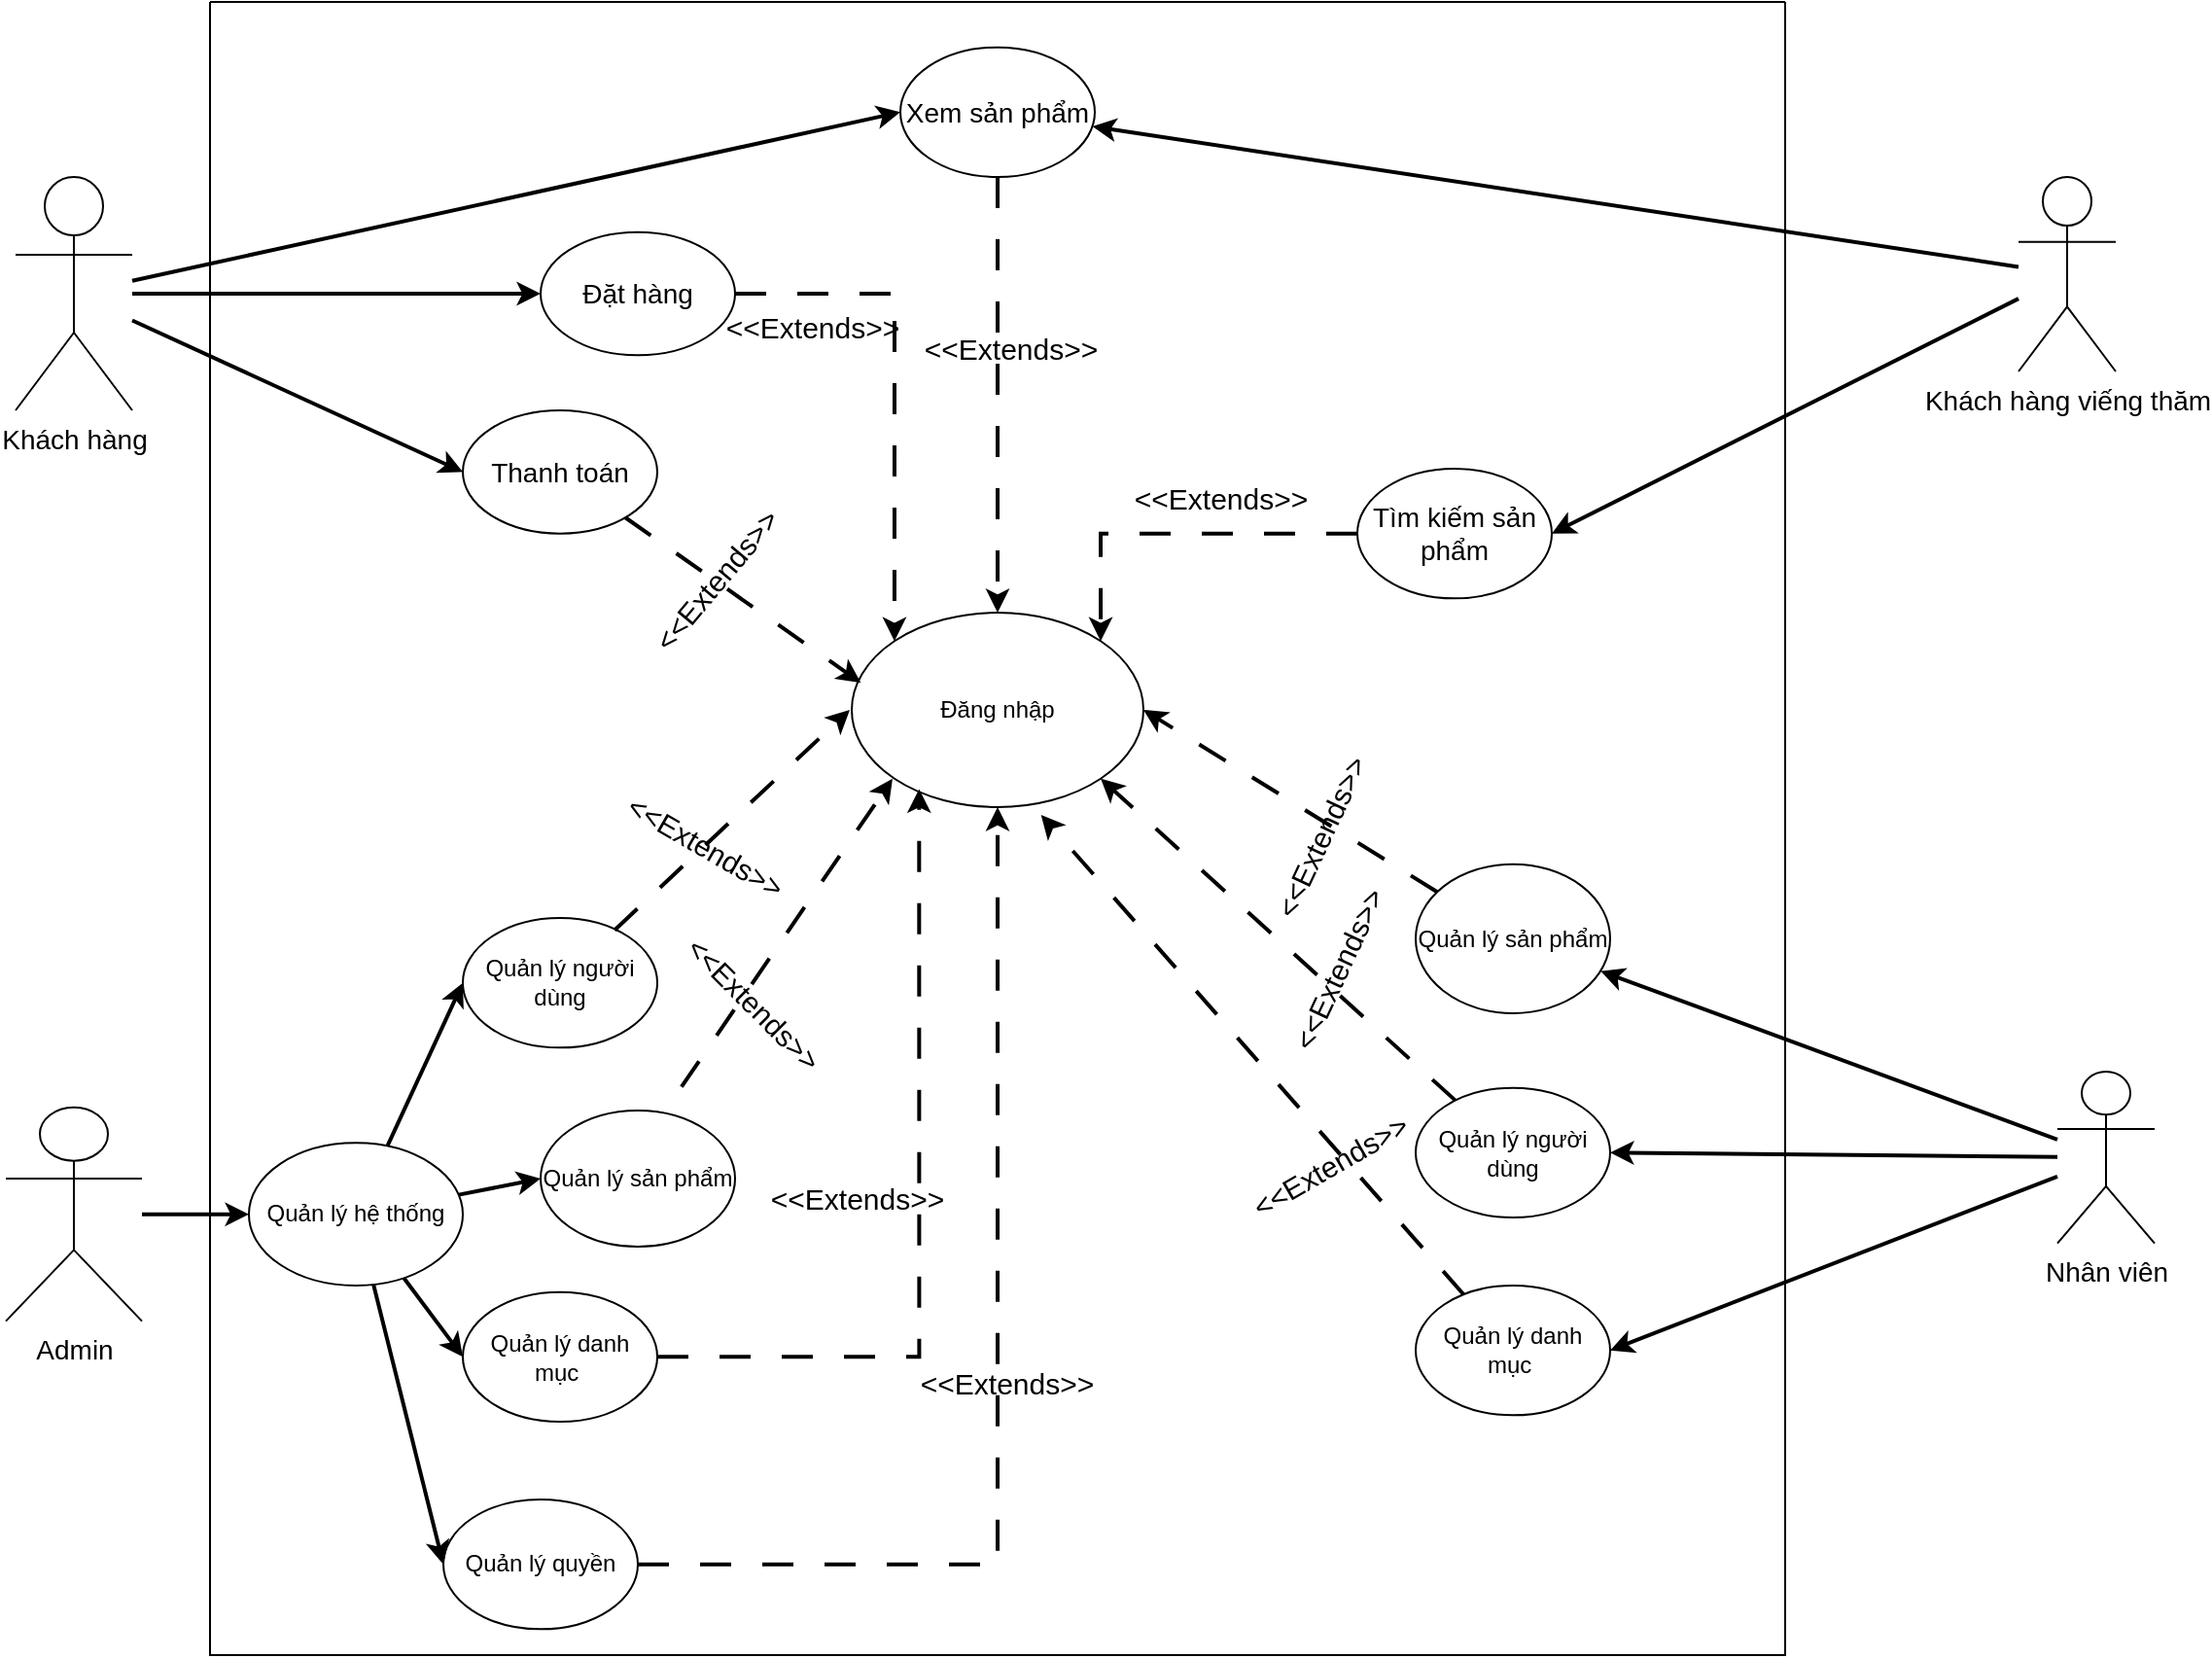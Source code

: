 <mxfile version="26.0.14">
  <diagram name="Trang-1" id="SwO-m5Rw8wf9U1Pacy3l">
    <mxGraphModel dx="1750" dy="928" grid="1" gridSize="10" guides="1" tooltips="1" connect="1" arrows="1" fold="1" page="1" pageScale="1" pageWidth="827" pageHeight="1169" math="0" shadow="0">
      <root>
        <mxCell id="0" />
        <mxCell id="1" parent="0" />
        <mxCell id="01_1tB0qzMDV8nujFLj0-36" style="rounded=0;orthogonalLoop=1;jettySize=auto;html=1;entryX=0;entryY=0.5;entryDx=0;entryDy=0;strokeWidth=2;" edge="1" parent="1" source="01_1tB0qzMDV8nujFLj0-2" target="01_1tB0qzMDV8nujFLj0-32">
          <mxGeometry relative="1" as="geometry" />
        </mxCell>
        <mxCell id="01_1tB0qzMDV8nujFLj0-2" value="&lt;font style=&quot;font-size: 14px;&quot;&gt;Admin&lt;/font&gt;" style="shape=umlActor;verticalLabelPosition=bottom;verticalAlign=top;html=1;outlineConnect=0;" vertex="1" parent="1">
          <mxGeometry x="205" y="648.34" width="70" height="110" as="geometry" />
        </mxCell>
        <mxCell id="01_1tB0qzMDV8nujFLj0-23" style="rounded=0;orthogonalLoop=1;jettySize=auto;html=1;strokeWidth=2;" edge="1" parent="1" source="01_1tB0qzMDV8nujFLj0-15" target="01_1tB0qzMDV8nujFLj0-17">
          <mxGeometry relative="1" as="geometry" />
        </mxCell>
        <mxCell id="01_1tB0qzMDV8nujFLj0-34" style="rounded=0;orthogonalLoop=1;jettySize=auto;html=1;entryX=1;entryY=0.5;entryDx=0;entryDy=0;strokeWidth=2;" edge="1" parent="1" source="01_1tB0qzMDV8nujFLj0-15" target="01_1tB0qzMDV8nujFLj0-16">
          <mxGeometry relative="1" as="geometry" />
        </mxCell>
        <mxCell id="01_1tB0qzMDV8nujFLj0-35" style="rounded=0;orthogonalLoop=1;jettySize=auto;html=1;entryX=1;entryY=0.5;entryDx=0;entryDy=0;strokeWidth=2;" edge="1" parent="1" source="01_1tB0qzMDV8nujFLj0-15" target="01_1tB0qzMDV8nujFLj0-18">
          <mxGeometry relative="1" as="geometry" />
        </mxCell>
        <mxCell id="01_1tB0qzMDV8nujFLj0-15" value="&lt;font style=&quot;font-size: 14px;&quot;&gt;Nhân viên&lt;/font&gt;" style="shape=umlActor;verticalLabelPosition=bottom;verticalAlign=top;html=1;outlineConnect=0;" vertex="1" parent="1">
          <mxGeometry x="1260" y="630" width="50" height="88.34" as="geometry" />
        </mxCell>
        <mxCell id="01_1tB0qzMDV8nujFLj0-72" style="rounded=0;orthogonalLoop=1;jettySize=auto;html=1;entryX=1;entryY=1;entryDx=0;entryDy=0;dashed=1;dashPattern=8 8;strokeWidth=2;" edge="1" parent="1" source="01_1tB0qzMDV8nujFLj0-16" target="01_1tB0qzMDV8nujFLj0-5">
          <mxGeometry relative="1" as="geometry" />
        </mxCell>
        <mxCell id="01_1tB0qzMDV8nujFLj0-16" value="Quản lý người dùng&lt;span style=&quot;color: rgba(0, 0, 0, 0); font-family: monospace; font-size: 0px; text-align: start; text-wrap-mode: nowrap;&quot;&gt;%3CmxGraphModel%3E%3Croot%3E%3CmxCell%20id%3D%220%22%2F%3E%3CmxCell%20id%3D%221%22%20parent%3D%220%22%2F%3E%3CmxCell%20id%3D%222%22%20value%3D%22%C4%90%C4%83ng%20nh%E1%BA%ADp%22%20style%3D%22ellipse%3BwhiteSpace%3Dwrap%3Bhtml%3D1%3B%22%20vertex%3D%221%22%20parent%3D%221%22%3E%3CmxGeometry%20x%3D%22385%22%20y%3D%22331.66%22%20width%3D%22100%22%20height%3D%2266.67%22%20as%3D%22geometry%22%2F%3E%3C%2FmxCell%3E%3C%2Froot%3E%3C%2FmxGraphModel%3E&lt;/span&gt;&lt;span style=&quot;color: rgba(0, 0, 0, 0); font-family: monospace; font-size: 0px; text-align: start; text-wrap-mode: nowrap;&quot;&gt;%3CmxGraphModel%3E%3Croot%3E%3CmxCell%20id%3D%220%22%2F%3E%3CmxCell%20id%3D%221%22%20parent%3D%220%22%2F%3E%3CmxCell%20id%3D%222%22%20value%3D%22%C4%90%C4%83ng%20nh%E1%BA%ADp%22%20style%3D%22ellipse%3BwhiteSpace%3Dwrap%3Bhtml%3D1%3B%22%20vertex%3D%221%22%20parent%3D%221%22%3E%3CmxGeometry%20x%3D%22385%22%20y%3D%22331.66%22%20width%3D%22100%22%20height%3D%2266.67%22%20as%3D%22geometry%22%2F%3E%3C%2FmxCell%3E%3C%2Froot%3E%3C%2FmxGraphModel%3E&lt;/span&gt;" style="ellipse;whiteSpace=wrap;html=1;" vertex="1" parent="1">
          <mxGeometry x="930" y="638.34" width="100" height="66.67" as="geometry" />
        </mxCell>
        <mxCell id="01_1tB0qzMDV8nujFLj0-68" style="rounded=0;orthogonalLoop=1;jettySize=auto;html=1;entryX=1;entryY=0.5;entryDx=0;entryDy=0;strokeWidth=2;dashed=1;dashPattern=8 8;" edge="1" parent="1" source="01_1tB0qzMDV8nujFLj0-17" target="01_1tB0qzMDV8nujFLj0-5">
          <mxGeometry relative="1" as="geometry" />
        </mxCell>
        <mxCell id="01_1tB0qzMDV8nujFLj0-17" value="Quản lý sản phẩm" style="ellipse;whiteSpace=wrap;html=1;" vertex="1" parent="1">
          <mxGeometry x="930" y="523.33" width="100" height="76.67" as="geometry" />
        </mxCell>
        <mxCell id="01_1tB0qzMDV8nujFLj0-18" value="Quản lý danh mục&amp;nbsp;" style="ellipse;whiteSpace=wrap;html=1;" vertex="1" parent="1">
          <mxGeometry x="930" y="740" width="100" height="66.67" as="geometry" />
        </mxCell>
        <mxCell id="01_1tB0qzMDV8nujFLj0-39" style="rounded=0;orthogonalLoop=1;jettySize=auto;html=1;entryX=0;entryY=0.5;entryDx=0;entryDy=0;strokeWidth=2;" edge="1" parent="1" source="01_1tB0qzMDV8nujFLj0-19" target="01_1tB0qzMDV8nujFLj0-38">
          <mxGeometry relative="1" as="geometry" />
        </mxCell>
        <mxCell id="01_1tB0qzMDV8nujFLj0-78" style="rounded=0;orthogonalLoop=1;jettySize=auto;html=1;entryX=0;entryY=0.5;entryDx=0;entryDy=0;strokeWidth=2;" edge="1" parent="1" source="01_1tB0qzMDV8nujFLj0-19" target="01_1tB0qzMDV8nujFLj0-77">
          <mxGeometry relative="1" as="geometry" />
        </mxCell>
        <mxCell id="01_1tB0qzMDV8nujFLj0-79" style="rounded=0;orthogonalLoop=1;jettySize=auto;html=1;entryX=0;entryY=0.5;entryDx=0;entryDy=0;strokeWidth=2;" edge="1" parent="1" source="01_1tB0qzMDV8nujFLj0-19" target="01_1tB0qzMDV8nujFLj0-28">
          <mxGeometry relative="1" as="geometry" />
        </mxCell>
        <mxCell id="01_1tB0qzMDV8nujFLj0-19" value="&lt;font style=&quot;font-size: 14px;&quot;&gt;Khách hàng&lt;/font&gt;" style="shape=umlActor;verticalLabelPosition=bottom;verticalAlign=top;html=1;outlineConnect=0;" vertex="1" parent="1">
          <mxGeometry x="210" y="170" width="60" height="120" as="geometry" />
        </mxCell>
        <mxCell id="01_1tB0qzMDV8nujFLj0-29" style="rounded=0;orthogonalLoop=1;jettySize=auto;html=1;strokeWidth=2;" edge="1" parent="1" source="01_1tB0qzMDV8nujFLj0-26" target="01_1tB0qzMDV8nujFLj0-28">
          <mxGeometry relative="1" as="geometry" />
        </mxCell>
        <mxCell id="01_1tB0qzMDV8nujFLj0-31" style="rounded=0;orthogonalLoop=1;jettySize=auto;html=1;entryX=1;entryY=0.5;entryDx=0;entryDy=0;strokeWidth=2;" edge="1" parent="1" source="01_1tB0qzMDV8nujFLj0-26" target="01_1tB0qzMDV8nujFLj0-30">
          <mxGeometry relative="1" as="geometry" />
        </mxCell>
        <mxCell id="01_1tB0qzMDV8nujFLj0-26" value="&lt;font style=&quot;font-size: 14px;&quot;&gt;Khách hàng viếng thăm&lt;/font&gt;" style="shape=umlActor;verticalLabelPosition=bottom;verticalAlign=top;html=1;outlineConnect=0;" vertex="1" parent="1">
          <mxGeometry x="1240" y="170" width="50" height="100" as="geometry" />
        </mxCell>
        <mxCell id="01_1tB0qzMDV8nujFLj0-45" value="&lt;font style=&quot;font-size: 15px;&quot;&gt;&amp;lt;&amp;lt;Extends&amp;gt;&amp;gt;&lt;/font&gt;" style="text;html=1;align=center;verticalAlign=middle;whiteSpace=wrap;rounded=0;rotation=30;" vertex="1" parent="1">
          <mxGeometry x="535" y="499.33" width="60" height="30" as="geometry" />
        </mxCell>
        <mxCell id="01_1tB0qzMDV8nujFLj0-51" value="" style="swimlane;startSize=0;" vertex="1" parent="1">
          <mxGeometry x="310" y="80" width="810" height="850" as="geometry" />
        </mxCell>
        <mxCell id="01_1tB0qzMDV8nujFLj0-5" value="Đăng nhập" style="ellipse;whiteSpace=wrap;html=1;" vertex="1" parent="01_1tB0qzMDV8nujFLj0-51">
          <mxGeometry x="330" y="314.0" width="150" height="100" as="geometry" />
        </mxCell>
        <mxCell id="01_1tB0qzMDV8nujFLj0-53" value="&lt;font style=&quot;font-size: 15px;&quot;&gt;&amp;lt;&amp;lt;Extends&amp;gt;&amp;gt;&lt;/font&gt;" style="text;html=1;align=center;verticalAlign=middle;whiteSpace=wrap;rounded=0;rotation=45;" vertex="1" parent="01_1tB0qzMDV8nujFLj0-51">
          <mxGeometry x="250" y="500" width="60" height="30" as="geometry" />
        </mxCell>
        <mxCell id="01_1tB0qzMDV8nujFLj0-52" style="rounded=0;orthogonalLoop=1;jettySize=auto;html=1;entryX=0;entryY=1;entryDx=0;entryDy=0;dashed=1;dashPattern=8 8;strokeWidth=2;exitX=1;exitY=0;exitDx=0;exitDy=0;" edge="1" parent="01_1tB0qzMDV8nujFLj0-51">
          <mxGeometry relative="1" as="geometry">
            <mxPoint x="224.355" y="584.251" as="sourcePoint" />
            <mxPoint x="350.967" y="399.355" as="targetPoint" />
          </mxGeometry>
        </mxCell>
        <mxCell id="01_1tB0qzMDV8nujFLj0-59" value="&lt;font style=&quot;font-size: 15px;&quot;&gt;&amp;lt;&amp;lt;Extends&amp;gt;&amp;gt;&lt;/font&gt;" style="text;html=1;align=center;verticalAlign=middle;whiteSpace=wrap;rounded=0;rotation=0;" vertex="1" parent="01_1tB0qzMDV8nujFLj0-51">
          <mxGeometry x="303" y="600" width="60" height="30" as="geometry" />
        </mxCell>
        <mxCell id="01_1tB0qzMDV8nujFLj0-66" style="edgeStyle=orthogonalEdgeStyle;rounded=0;orthogonalLoop=1;jettySize=auto;html=1;entryX=0.5;entryY=1;entryDx=0;entryDy=0;dashed=1;dashPattern=8 8;strokeWidth=2;" edge="1" parent="01_1tB0qzMDV8nujFLj0-51" source="01_1tB0qzMDV8nujFLj0-9" target="01_1tB0qzMDV8nujFLj0-5">
          <mxGeometry relative="1" as="geometry" />
        </mxCell>
        <mxCell id="01_1tB0qzMDV8nujFLj0-9" value="Quản lý quyền" style="ellipse;whiteSpace=wrap;html=1;" vertex="1" parent="01_1tB0qzMDV8nujFLj0-51">
          <mxGeometry x="120" y="770" width="100" height="66.67" as="geometry" />
        </mxCell>
        <mxCell id="01_1tB0qzMDV8nujFLj0-67" value="&lt;font style=&quot;font-size: 15px;&quot;&gt;&amp;lt;&amp;lt;Extends&amp;gt;&amp;gt;&lt;/font&gt;" style="text;html=1;align=center;verticalAlign=middle;whiteSpace=wrap;rounded=0;rotation=0;" vertex="1" parent="01_1tB0qzMDV8nujFLj0-51">
          <mxGeometry x="380" y="695" width="60" height="30" as="geometry" />
        </mxCell>
        <mxCell id="01_1tB0qzMDV8nujFLj0-69" value="&lt;font style=&quot;font-size: 15px;&quot;&gt;&amp;lt;&amp;lt;Extends&amp;gt;&amp;gt;&lt;/font&gt;" style="text;html=1;align=center;verticalAlign=middle;whiteSpace=wrap;rounded=0;rotation=-65;" vertex="1" parent="01_1tB0qzMDV8nujFLj0-51">
          <mxGeometry x="541" y="414" width="60" height="30" as="geometry" />
        </mxCell>
        <mxCell id="01_1tB0qzMDV8nujFLj0-75" value="&lt;font style=&quot;font-size: 15px;&quot;&gt;&amp;lt;&amp;lt;Extends&amp;gt;&amp;gt;&lt;/font&gt;" style="text;html=1;align=center;verticalAlign=middle;whiteSpace=wrap;rounded=0;rotation=-30;" vertex="1" parent="01_1tB0qzMDV8nujFLj0-51">
          <mxGeometry x="546" y="583" width="60" height="30" as="geometry" />
        </mxCell>
        <mxCell id="01_1tB0qzMDV8nujFLj0-32" value="Quản lý hệ thống" style="ellipse;whiteSpace=wrap;html=1;" vertex="1" parent="01_1tB0qzMDV8nujFLj0-51">
          <mxGeometry x="20" y="586.68" width="110" height="73.33" as="geometry" />
        </mxCell>
        <mxCell id="01_1tB0qzMDV8nujFLj0-43" style="rounded=0;orthogonalLoop=1;jettySize=auto;html=1;entryX=0;entryY=0.5;entryDx=0;entryDy=0;elbow=vertical;strokeWidth=2;" edge="1" parent="01_1tB0qzMDV8nujFLj0-51" source="01_1tB0qzMDV8nujFLj0-32" target="01_1tB0qzMDV8nujFLj0-9">
          <mxGeometry relative="1" as="geometry" />
        </mxCell>
        <mxCell id="01_1tB0qzMDV8nujFLj0-6" value="Quản lý người dùng&lt;span style=&quot;color: rgba(0, 0, 0, 0); font-family: monospace; font-size: 0px; text-align: start; text-wrap-mode: nowrap;&quot;&gt;%3CmxGraphModel%3E%3Croot%3E%3CmxCell%20id%3D%220%22%2F%3E%3CmxCell%20id%3D%221%22%20parent%3D%220%22%2F%3E%3CmxCell%20id%3D%222%22%20value%3D%22%C4%90%C4%83ng%20nh%E1%BA%ADp%22%20style%3D%22ellipse%3BwhiteSpace%3Dwrap%3Bhtml%3D1%3B%22%20vertex%3D%221%22%20parent%3D%221%22%3E%3CmxGeometry%20x%3D%22385%22%20y%3D%22331.66%22%20width%3D%22100%22%20height%3D%2266.67%22%20as%3D%22geometry%22%2F%3E%3C%2FmxCell%3E%3C%2Froot%3E%3C%2FmxGraphModel%3E&lt;/span&gt;&lt;span style=&quot;color: rgba(0, 0, 0, 0); font-family: monospace; font-size: 0px; text-align: start; text-wrap-mode: nowrap;&quot;&gt;%3CmxGraphModel%3E%3Croot%3E%3CmxCell%20id%3D%220%22%2F%3E%3CmxCell%20id%3D%221%22%20parent%3D%220%22%2F%3E%3CmxCell%20id%3D%222%22%20value%3D%22%C4%90%C4%83ng%20nh%E1%BA%ADp%22%20style%3D%22ellipse%3BwhiteSpace%3Dwrap%3Bhtml%3D1%3B%22%20vertex%3D%221%22%20parent%3D%221%22%3E%3CmxGeometry%20x%3D%22385%22%20y%3D%22331.66%22%20width%3D%22100%22%20height%3D%2266.67%22%20as%3D%22geometry%22%2F%3E%3C%2FmxCell%3E%3C%2Froot%3E%3C%2FmxGraphModel%3E&lt;/span&gt;" style="ellipse;whiteSpace=wrap;html=1;" vertex="1" parent="01_1tB0qzMDV8nujFLj0-51">
          <mxGeometry x="130" y="471.0" width="100" height="66.67" as="geometry" />
        </mxCell>
        <mxCell id="01_1tB0qzMDV8nujFLj0-40" style="rounded=0;orthogonalLoop=1;jettySize=auto;html=1;entryX=0;entryY=0.5;entryDx=0;entryDy=0;strokeWidth=2;" edge="1" parent="01_1tB0qzMDV8nujFLj0-51" source="01_1tB0qzMDV8nujFLj0-32" target="01_1tB0qzMDV8nujFLj0-6">
          <mxGeometry relative="1" as="geometry" />
        </mxCell>
        <mxCell id="01_1tB0qzMDV8nujFLj0-44" style="rounded=0;orthogonalLoop=1;jettySize=auto;html=1;entryX=0;entryY=0.5;entryDx=0;entryDy=0;dashed=1;dashPattern=8 8;strokeWidth=2;" edge="1" parent="01_1tB0qzMDV8nujFLj0-51">
          <mxGeometry relative="1" as="geometry">
            <mxPoint x="208.063" y="477.21" as="sourcePoint" />
            <mxPoint x="329" y="364" as="targetPoint" />
          </mxGeometry>
        </mxCell>
        <mxCell id="01_1tB0qzMDV8nujFLj0-7" value="Quản lý sản phẩm" style="ellipse;whiteSpace=wrap;html=1;" vertex="1" parent="01_1tB0qzMDV8nujFLj0-51">
          <mxGeometry x="170" y="570" width="100" height="70" as="geometry" />
        </mxCell>
        <mxCell id="01_1tB0qzMDV8nujFLj0-41" style="rounded=0;orthogonalLoop=1;jettySize=auto;html=1;entryX=0;entryY=0.5;entryDx=0;entryDy=0;strokeWidth=2;" edge="1" parent="01_1tB0qzMDV8nujFLj0-51" source="01_1tB0qzMDV8nujFLj0-32" target="01_1tB0qzMDV8nujFLj0-7">
          <mxGeometry relative="1" as="geometry" />
        </mxCell>
        <mxCell id="01_1tB0qzMDV8nujFLj0-8" value="Quản lý danh mục&amp;nbsp;" style="ellipse;whiteSpace=wrap;html=1;" vertex="1" parent="01_1tB0qzMDV8nujFLj0-51">
          <mxGeometry x="130" y="663.33" width="100" height="66.67" as="geometry" />
        </mxCell>
        <mxCell id="01_1tB0qzMDV8nujFLj0-42" style="rounded=0;orthogonalLoop=1;jettySize=auto;html=1;entryX=0;entryY=0.5;entryDx=0;entryDy=0;strokeWidth=2;" edge="1" parent="01_1tB0qzMDV8nujFLj0-51" source="01_1tB0qzMDV8nujFLj0-32" target="01_1tB0qzMDV8nujFLj0-8">
          <mxGeometry relative="1" as="geometry" />
        </mxCell>
        <mxCell id="01_1tB0qzMDV8nujFLj0-58" style="edgeStyle=orthogonalEdgeStyle;rounded=0;orthogonalLoop=1;jettySize=auto;html=1;entryX=0.231;entryY=0.907;entryDx=0;entryDy=0;entryPerimeter=0;dashed=1;dashPattern=8 8;strokeWidth=2;" edge="1" parent="01_1tB0qzMDV8nujFLj0-51" source="01_1tB0qzMDV8nujFLj0-8" target="01_1tB0qzMDV8nujFLj0-5">
          <mxGeometry relative="1" as="geometry" />
        </mxCell>
        <mxCell id="01_1tB0qzMDV8nujFLj0-86" style="edgeStyle=orthogonalEdgeStyle;rounded=0;orthogonalLoop=1;jettySize=auto;html=1;entryX=0;entryY=0;entryDx=0;entryDy=0;dashed=1;dashPattern=8 8;strokeWidth=2;" edge="1" parent="01_1tB0qzMDV8nujFLj0-51" source="01_1tB0qzMDV8nujFLj0-38" target="01_1tB0qzMDV8nujFLj0-5">
          <mxGeometry relative="1" as="geometry" />
        </mxCell>
        <mxCell id="01_1tB0qzMDV8nujFLj0-38" value="&lt;font style=&quot;font-size: 14px;&quot;&gt;Đặt hàng&lt;/font&gt;" style="ellipse;whiteSpace=wrap;html=1;" vertex="1" parent="01_1tB0qzMDV8nujFLj0-51">
          <mxGeometry x="170" y="118.33" width="100" height="63.33" as="geometry" />
        </mxCell>
        <mxCell id="01_1tB0qzMDV8nujFLj0-84" style="edgeStyle=orthogonalEdgeStyle;rounded=0;orthogonalLoop=1;jettySize=auto;html=1;entryX=1;entryY=0;entryDx=0;entryDy=0;dashed=1;dashPattern=8 8;strokeWidth=2;" edge="1" parent="01_1tB0qzMDV8nujFLj0-51" source="01_1tB0qzMDV8nujFLj0-30" target="01_1tB0qzMDV8nujFLj0-5">
          <mxGeometry relative="1" as="geometry" />
        </mxCell>
        <mxCell id="01_1tB0qzMDV8nujFLj0-30" value="&lt;font style=&quot;font-size: 14px;&quot;&gt;Tìm kiếm sản phẩm&lt;/font&gt;" style="ellipse;whiteSpace=wrap;html=1;" vertex="1" parent="01_1tB0qzMDV8nujFLj0-51">
          <mxGeometry x="590" y="240.0" width="100" height="66.67" as="geometry" />
        </mxCell>
        <mxCell id="01_1tB0qzMDV8nujFLj0-81" style="rounded=0;orthogonalLoop=1;jettySize=auto;html=1;entryX=0.5;entryY=0;entryDx=0;entryDy=0;dashed=1;dashPattern=8 8;strokeWidth=2;" edge="1" parent="01_1tB0qzMDV8nujFLj0-51" source="01_1tB0qzMDV8nujFLj0-28" target="01_1tB0qzMDV8nujFLj0-5">
          <mxGeometry relative="1" as="geometry" />
        </mxCell>
        <mxCell id="01_1tB0qzMDV8nujFLj0-28" value="&lt;font style=&quot;font-size: 14px;&quot;&gt;Xem sản phẩm&lt;/font&gt;" style="ellipse;whiteSpace=wrap;html=1;" vertex="1" parent="01_1tB0qzMDV8nujFLj0-51">
          <mxGeometry x="355" y="23.33" width="100" height="66.67" as="geometry" />
        </mxCell>
        <mxCell id="01_1tB0qzMDV8nujFLj0-77" value="&lt;font style=&quot;font-size: 14px;&quot;&gt;Thanh toán&lt;/font&gt;" style="ellipse;whiteSpace=wrap;html=1;" vertex="1" parent="01_1tB0qzMDV8nujFLj0-51">
          <mxGeometry x="130" y="210" width="100" height="63.33" as="geometry" />
        </mxCell>
        <mxCell id="01_1tB0qzMDV8nujFLj0-82" value="&lt;font style=&quot;font-size: 15px;&quot;&gt;&amp;lt;&amp;lt;Extends&amp;gt;&amp;gt;&lt;/font&gt;" style="text;html=1;align=center;verticalAlign=middle;whiteSpace=wrap;rounded=0;rotation=0;" vertex="1" parent="01_1tB0qzMDV8nujFLj0-51">
          <mxGeometry x="382" y="163" width="60" height="30" as="geometry" />
        </mxCell>
        <mxCell id="01_1tB0qzMDV8nujFLj0-85" value="&lt;font style=&quot;font-size: 15px;&quot;&gt;&amp;lt;&amp;lt;Extends&amp;gt;&amp;gt;&lt;/font&gt;" style="text;html=1;align=center;verticalAlign=middle;whiteSpace=wrap;rounded=0;rotation=0;" vertex="1" parent="01_1tB0qzMDV8nujFLj0-51">
          <mxGeometry x="490" y="240" width="60" height="30" as="geometry" />
        </mxCell>
        <mxCell id="01_1tB0qzMDV8nujFLj0-87" value="&lt;font style=&quot;font-size: 15px;&quot;&gt;&amp;lt;&amp;lt;Extends&amp;gt;&amp;gt;&lt;/font&gt;" style="text;html=1;align=center;verticalAlign=middle;whiteSpace=wrap;rounded=0;rotation=0;" vertex="1" parent="01_1tB0qzMDV8nujFLj0-51">
          <mxGeometry x="280" y="151.66" width="60" height="30" as="geometry" />
        </mxCell>
        <mxCell id="01_1tB0qzMDV8nujFLj0-88" style="rounded=0;orthogonalLoop=1;jettySize=auto;html=1;entryX=0.031;entryY=0.36;entryDx=0;entryDy=0;entryPerimeter=0;dashed=1;dashPattern=8 8;strokeWidth=2;" edge="1" parent="01_1tB0qzMDV8nujFLj0-51" source="01_1tB0qzMDV8nujFLj0-77" target="01_1tB0qzMDV8nujFLj0-5">
          <mxGeometry relative="1" as="geometry" />
        </mxCell>
        <mxCell id="01_1tB0qzMDV8nujFLj0-90" value="&lt;font style=&quot;font-size: 15px;&quot;&gt;&amp;lt;&amp;lt;Extends&amp;gt;&amp;gt;&lt;/font&gt;" style="text;html=1;align=center;verticalAlign=middle;whiteSpace=wrap;rounded=0;rotation=-50;" vertex="1" parent="01_1tB0qzMDV8nujFLj0-51">
          <mxGeometry x="230" y="281.67" width="60" height="30" as="geometry" />
        </mxCell>
        <mxCell id="01_1tB0qzMDV8nujFLj0-73" value="&lt;font style=&quot;font-size: 15px;&quot;&gt;&amp;lt;&amp;lt;Extends&amp;gt;&amp;gt;&lt;/font&gt;" style="text;html=1;align=center;verticalAlign=middle;whiteSpace=wrap;rounded=0;rotation=-65;" vertex="1" parent="1">
          <mxGeometry x="860" y="562" width="60" height="30" as="geometry" />
        </mxCell>
        <mxCell id="01_1tB0qzMDV8nujFLj0-74" style="rounded=0;orthogonalLoop=1;jettySize=auto;html=1;entryX=0.649;entryY=1.04;entryDx=0;entryDy=0;entryPerimeter=0;dashed=1;dashPattern=8 8;strokeWidth=2;" edge="1" parent="1" source="01_1tB0qzMDV8nujFLj0-18" target="01_1tB0qzMDV8nujFLj0-5">
          <mxGeometry relative="1" as="geometry" />
        </mxCell>
      </root>
    </mxGraphModel>
  </diagram>
</mxfile>
